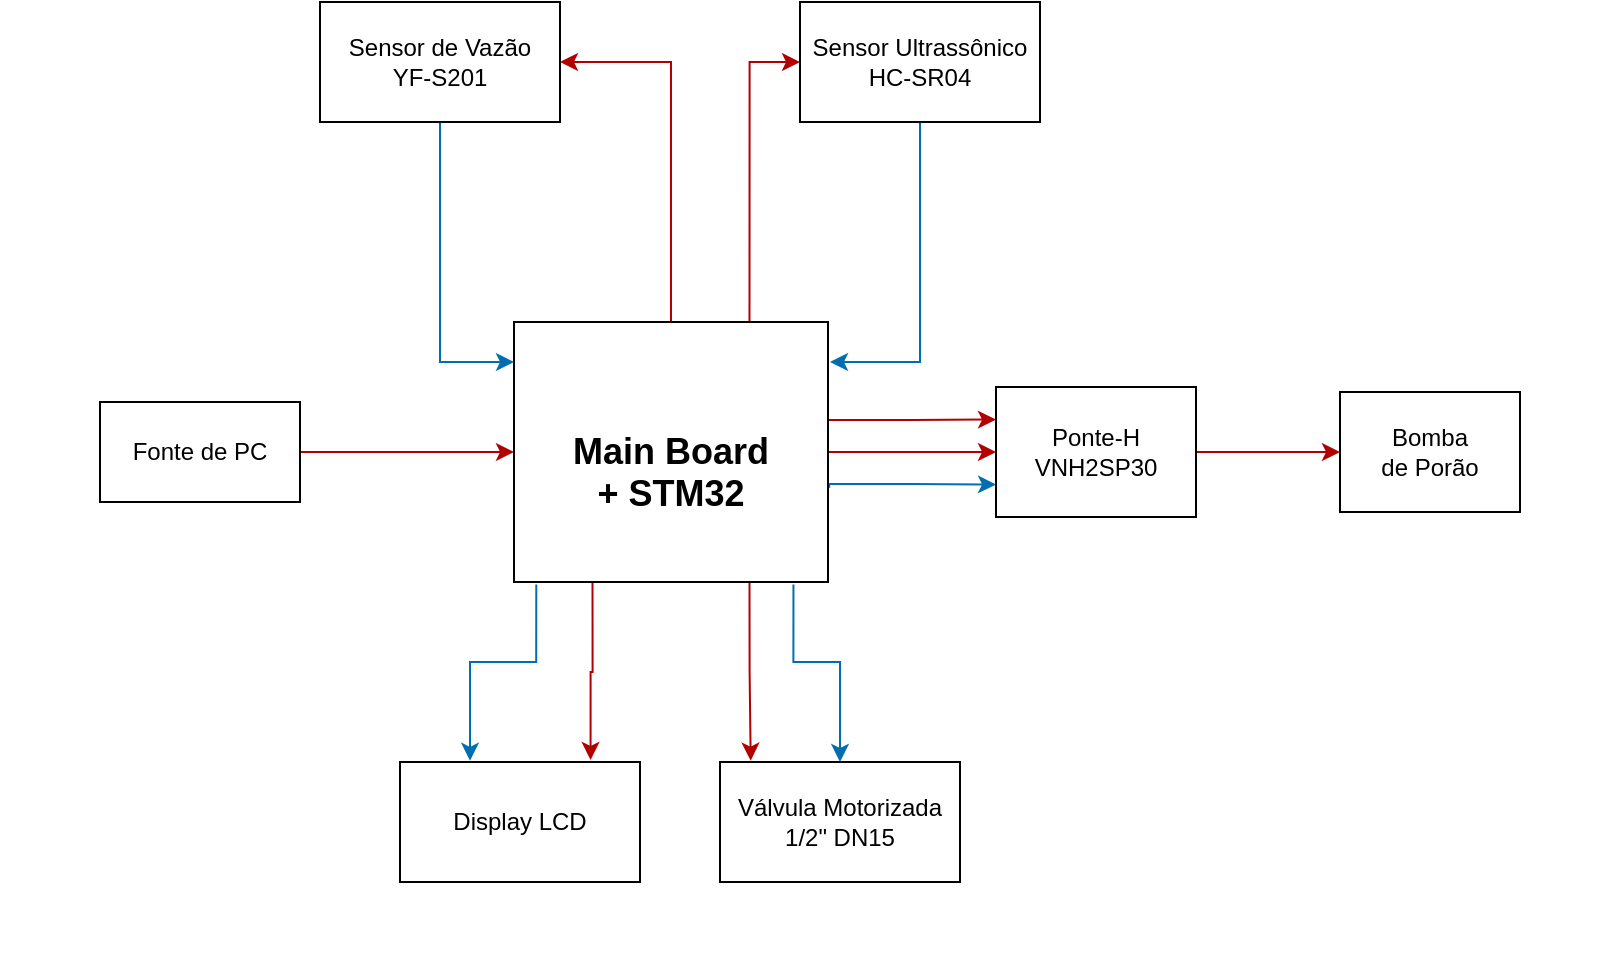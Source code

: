 <mxfile>
    <diagram id="ljvKrdGhxkWF8bdW26Yc" name="Page-1">
        <mxGraphModel dx="302" dy="271" grid="1" gridSize="10" guides="1" tooltips="1" connect="1" arrows="1" fold="1" page="1" pageScale="1" pageWidth="850" pageHeight="1100" math="0" shadow="0">
            <root>
                <mxCell id="0"/>
                <mxCell id="1" parent="0"/>
                <mxCell id="36" style="edgeStyle=orthogonalEdgeStyle;rounded=0;orthogonalLoop=1;jettySize=auto;html=1;exitX=0.75;exitY=0;exitDx=0;exitDy=0;entryX=0;entryY=0.5;entryDx=0;entryDy=0;fontSize=20;fontColor=#000000;fillColor=#e51400;strokeColor=#B20000;" edge="1" parent="1" source="2" target="9">
                    <mxGeometry relative="1" as="geometry"/>
                </mxCell>
                <mxCell id="37" style="edgeStyle=orthogonalEdgeStyle;rounded=0;orthogonalLoop=1;jettySize=auto;html=1;entryX=1;entryY=0.5;entryDx=0;entryDy=0;fontSize=20;fontColor=#000000;fillColor=#e51400;strokeColor=#B20000;" edge="1" parent="1" source="2" target="7">
                    <mxGeometry relative="1" as="geometry"/>
                </mxCell>
                <mxCell id="41" style="edgeStyle=orthogonalEdgeStyle;rounded=0;orthogonalLoop=1;jettySize=auto;html=1;exitX=0.071;exitY=1.01;exitDx=0;exitDy=0;entryX=0.294;entryY=-0.01;entryDx=0;entryDy=0;entryPerimeter=0;fontSize=20;fontColor=#000000;exitPerimeter=0;fillColor=#1ba1e2;strokeColor=#006EAF;" edge="1" parent="1" source="2" target="8">
                    <mxGeometry relative="1" as="geometry">
                        <Array as="points">
                            <mxPoint x="308" y="650"/>
                            <mxPoint x="275" y="650"/>
                            <mxPoint x="275" y="699"/>
                        </Array>
                    </mxGeometry>
                </mxCell>
                <mxCell id="42" style="edgeStyle=orthogonalEdgeStyle;rounded=0;orthogonalLoop=1;jettySize=auto;html=1;exitX=0.25;exitY=1;exitDx=0;exitDy=0;entryX=0.794;entryY=-0.017;entryDx=0;entryDy=0;entryPerimeter=0;fontSize=20;fontColor=#000000;fillColor=#e51400;strokeColor=#B20000;" edge="1" parent="1" source="2" target="8">
                    <mxGeometry relative="1" as="geometry"/>
                </mxCell>
                <mxCell id="50" style="edgeStyle=orthogonalEdgeStyle;rounded=0;orthogonalLoop=1;jettySize=auto;html=1;exitX=0.89;exitY=1.01;exitDx=0;exitDy=0;entryX=0.5;entryY=0;entryDx=0;entryDy=0;fontSize=20;fontColor=#000000;exitPerimeter=0;fillColor=#1ba1e2;strokeColor=#006EAF;" edge="1" parent="1" source="2" target="4">
                    <mxGeometry relative="1" as="geometry">
                        <Array as="points">
                            <mxPoint x="437" y="650"/>
                            <mxPoint x="460" y="650"/>
                        </Array>
                    </mxGeometry>
                </mxCell>
                <mxCell id="51" style="edgeStyle=orthogonalEdgeStyle;rounded=0;orthogonalLoop=1;jettySize=auto;html=1;exitX=0.75;exitY=1;exitDx=0;exitDy=0;entryX=0.128;entryY=-0.011;entryDx=0;entryDy=0;entryPerimeter=0;fontSize=20;fontColor=#000000;fillColor=#e51400;strokeColor=#B20000;" edge="1" parent="1" source="2" target="4">
                    <mxGeometry relative="1" as="geometry"/>
                </mxCell>
                <mxCell id="54" style="edgeStyle=orthogonalEdgeStyle;rounded=0;orthogonalLoop=1;jettySize=auto;html=1;exitX=1;exitY=0.5;exitDx=0;exitDy=0;entryX=0;entryY=0.5;entryDx=0;entryDy=0;fontSize=20;fontColor=#000000;fillColor=#e51400;strokeColor=#B20000;" edge="1" parent="1" source="2" target="5">
                    <mxGeometry relative="1" as="geometry"/>
                </mxCell>
                <mxCell id="55" style="edgeStyle=orthogonalEdgeStyle;rounded=0;orthogonalLoop=1;jettySize=auto;html=1;exitX=1.004;exitY=0.638;exitDx=0;exitDy=0;entryX=0;entryY=0.75;entryDx=0;entryDy=0;fontSize=20;fontColor=#000000;exitPerimeter=0;fillColor=#1ba1e2;strokeColor=#006EAF;" edge="1" parent="1" source="2" target="5">
                    <mxGeometry relative="1" as="geometry">
                        <Array as="points">
                            <mxPoint x="455" y="561"/>
                            <mxPoint x="496" y="561"/>
                        </Array>
                    </mxGeometry>
                </mxCell>
                <mxCell id="56" style="edgeStyle=orthogonalEdgeStyle;rounded=0;orthogonalLoop=1;jettySize=auto;html=1;exitX=1;exitY=0.25;exitDx=0;exitDy=0;entryX=0;entryY=0.25;entryDx=0;entryDy=0;fontSize=20;fontColor=#000000;fillColor=#e51400;strokeColor=#B20000;" edge="1" parent="1" source="2" target="5">
                    <mxGeometry relative="1" as="geometry">
                        <Array as="points">
                            <mxPoint x="454" y="529"/>
                            <mxPoint x="496" y="529"/>
                        </Array>
                    </mxGeometry>
                </mxCell>
                <mxCell id="2" value="&lt;br&gt;Main Board&lt;br style=&quot;font-size: 18px&quot;&gt;+ STM32" style="whiteSpace=wrap;html=1;fillColor=#FFFFFF;fontColor=#000000;strokeWidth=1;fontSize=18;fontStyle=1" vertex="1" parent="1">
                    <mxGeometry x="297" y="480" width="157" height="130" as="geometry"/>
                </mxCell>
                <mxCell id="4" value="Válvula Motorizada&lt;br&gt;1/2&quot; DN15" style="whiteSpace=wrap;html=1;fontColor=#000000;fillColor=#FFFFFF;gradientColor=none;" vertex="1" parent="1">
                    <mxGeometry x="400" y="700" width="120" height="60" as="geometry"/>
                </mxCell>
                <mxCell id="25" style="edgeStyle=orthogonalEdgeStyle;rounded=0;orthogonalLoop=1;jettySize=auto;html=1;exitX=1;exitY=0.5;exitDx=0;exitDy=0;entryX=0;entryY=0.5;entryDx=0;entryDy=0;fontSize=20;fontColor=#000000;fillColor=#e51400;strokeColor=#B20000;" edge="1" parent="1" source="5" target="6">
                    <mxGeometry relative="1" as="geometry"/>
                </mxCell>
                <mxCell id="5" value="Ponte-H&lt;br&gt;VNH2SP30" style="whiteSpace=wrap;html=1;fontColor=#000000;fillColor=#FFFFFF;gradientColor=none;" vertex="1" parent="1">
                    <mxGeometry x="538" y="512.5" width="100" height="65" as="geometry"/>
                </mxCell>
                <mxCell id="6" value="Bomba&lt;br&gt;de Porão" style="whiteSpace=wrap;html=1;fontColor=#000000;fillColor=#FFFFFF;gradientColor=none;" vertex="1" parent="1">
                    <mxGeometry x="710" y="515" width="90" height="60" as="geometry"/>
                </mxCell>
                <mxCell id="39" style="edgeStyle=orthogonalEdgeStyle;rounded=0;orthogonalLoop=1;jettySize=auto;html=1;fontSize=20;fontColor=#000000;fillColor=#1ba1e2;strokeColor=#006EAF;" edge="1" parent="1" source="7">
                    <mxGeometry relative="1" as="geometry">
                        <mxPoint x="297" y="500" as="targetPoint"/>
                        <Array as="points">
                            <mxPoint x="260" y="500"/>
                        </Array>
                    </mxGeometry>
                </mxCell>
                <mxCell id="7" value="Sensor de Vazão&lt;br&gt;YF-S201" style="whiteSpace=wrap;html=1;fontColor=#000000;fillColor=#FFFFFF;gradientColor=none;" vertex="1" parent="1">
                    <mxGeometry x="200" y="320" width="120" height="60" as="geometry"/>
                </mxCell>
                <mxCell id="8" value="Display LCD" style="whiteSpace=wrap;html=1;fontColor=#000000;fillColor=#FFFFFF;gradientColor=none;" vertex="1" parent="1">
                    <mxGeometry x="240" y="700" width="120" height="60" as="geometry"/>
                </mxCell>
                <mxCell id="40" style="edgeStyle=orthogonalEdgeStyle;rounded=0;orthogonalLoop=1;jettySize=auto;html=1;exitX=0.5;exitY=1;exitDx=0;exitDy=0;fontSize=20;fontColor=#000000;fillColor=#1ba1e2;strokeColor=#006EAF;" edge="1" parent="1" source="9">
                    <mxGeometry relative="1" as="geometry">
                        <mxPoint x="455" y="500" as="targetPoint"/>
                        <Array as="points">
                            <mxPoint x="500" y="500"/>
                        </Array>
                    </mxGeometry>
                </mxCell>
                <mxCell id="9" value="Sensor Ultrassônico&lt;br&gt;HC-SR04" style="whiteSpace=wrap;html=1;fontColor=#000000;fillColor=#FFFFFF;gradientColor=none;" vertex="1" parent="1">
                    <mxGeometry x="440" y="320" width="120" height="60" as="geometry"/>
                </mxCell>
                <mxCell id="34" value="" style="edgeStyle=orthogonalEdgeStyle;rounded=0;orthogonalLoop=1;jettySize=auto;html=1;fontSize=20;fontColor=#000000;fillColor=#e51400;strokeColor=#B20000;" edge="1" parent="1" source="10" target="2">
                    <mxGeometry relative="1" as="geometry"/>
                </mxCell>
                <mxCell id="10" value="Fonte de PC" style="whiteSpace=wrap;html=1;fontColor=#000000;fillColor=#FFFFFF;gradientColor=none;" vertex="1" parent="1">
                    <mxGeometry x="90" y="520" width="100" height="50" as="geometry"/>
                </mxCell>
                <mxCell id="13" value="" style="shape=image;verticalLabelPosition=bottom;labelBackgroundColor=#ffffff;verticalAlign=top;aspect=fixed;imageAspect=0;image=https://o.remove.bg/downloads/194e0f42-8972-4a4a-8cd1-5be9ec26c7fa/image-removebg-preview.png;" vertex="1" parent="1">
                    <mxGeometry x="493.11" y="730" width="56.27" height="60" as="geometry"/>
                </mxCell>
                <mxCell id="14" value="" style="shape=image;verticalLabelPosition=bottom;labelBackgroundColor=#ffffff;verticalAlign=top;aspect=fixed;imageAspect=0;image=https://o.remove.bg/downloads/d3317c3e-2d08-499d-8b8d-7c878e8bf714/image-removebg-preview.png;" vertex="1" parent="1">
                    <mxGeometry x="190" y="740" width="112.55" height="55.19" as="geometry"/>
                </mxCell>
                <mxCell id="16" value="" style="shape=image;verticalLabelPosition=bottom;labelBackgroundColor=#ffffff;verticalAlign=top;aspect=fixed;imageAspect=0;image=https://o.remove.bg/downloads/57142ced-f3ce-4eaa-af22-69f549a79ccb/image-removebg-preview.png;" vertex="1" parent="1">
                    <mxGeometry x="578" y="545" width="80" height="80" as="geometry"/>
                </mxCell>
                <mxCell id="17" value="" style="shape=image;verticalLabelPosition=bottom;labelBackgroundColor=#ffffff;verticalAlign=top;aspect=fixed;imageAspect=0;image=https://o.remove.bg/downloads/ae74e2f4-3073-4499-ae81-74b872d82976/image-removebg-preview.png;" vertex="1" parent="1">
                    <mxGeometry x="150" y="350" width="79" height="74.48" as="geometry"/>
                </mxCell>
                <mxCell id="18" value="" style="shape=image;verticalLabelPosition=bottom;labelBackgroundColor=#ffffff;verticalAlign=top;aspect=fixed;imageAspect=0;image=https://o.remove.bg/downloads/8fba3e7b-8b7d-4546-af5c-4cbc28a61986/image-removebg-preview.png;" vertex="1" parent="1">
                    <mxGeometry x="778" y="535" width="72" height="78.78" as="geometry"/>
                </mxCell>
                <mxCell id="19" value="" style="shape=image;verticalLabelPosition=bottom;labelBackgroundColor=#ffffff;verticalAlign=top;aspect=fixed;imageAspect=0;image=https://o.remove.bg/downloads/f3942921-70b2-48ef-8b9c-6344e0468d8a/image-removebg-preview.png;" vertex="1" parent="1">
                    <mxGeometry x="509.3" y="362.24" width="83.89" height="50" as="geometry"/>
                </mxCell>
                <mxCell id="21" value="" style="shape=image;verticalLabelPosition=bottom;labelBackgroundColor=#ffffff;verticalAlign=top;aspect=fixed;imageAspect=0;image=https://o.remove.bg/downloads/2e35fdd3-a552-4574-b7a3-232f95454b42/image-removebg-preview.png;" vertex="1" parent="1">
                    <mxGeometry x="40" y="520" width="90" height="90" as="geometry"/>
                </mxCell>
                <mxCell id="35" value="" style="shape=image;verticalLabelPosition=bottom;labelBackgroundColor=#ffffff;verticalAlign=top;aspect=fixed;imageAspect=0;image=https://o.remove.bg/downloads/e4dbd0c5-56f3-4e94-98e5-4aaa9041d4f4/image-removebg-preview.png;rotation=30;" vertex="1" parent="1">
                    <mxGeometry x="320" y="450" width="120" height="120" as="geometry"/>
                </mxCell>
            </root>
        </mxGraphModel>
    </diagram>
</mxfile>